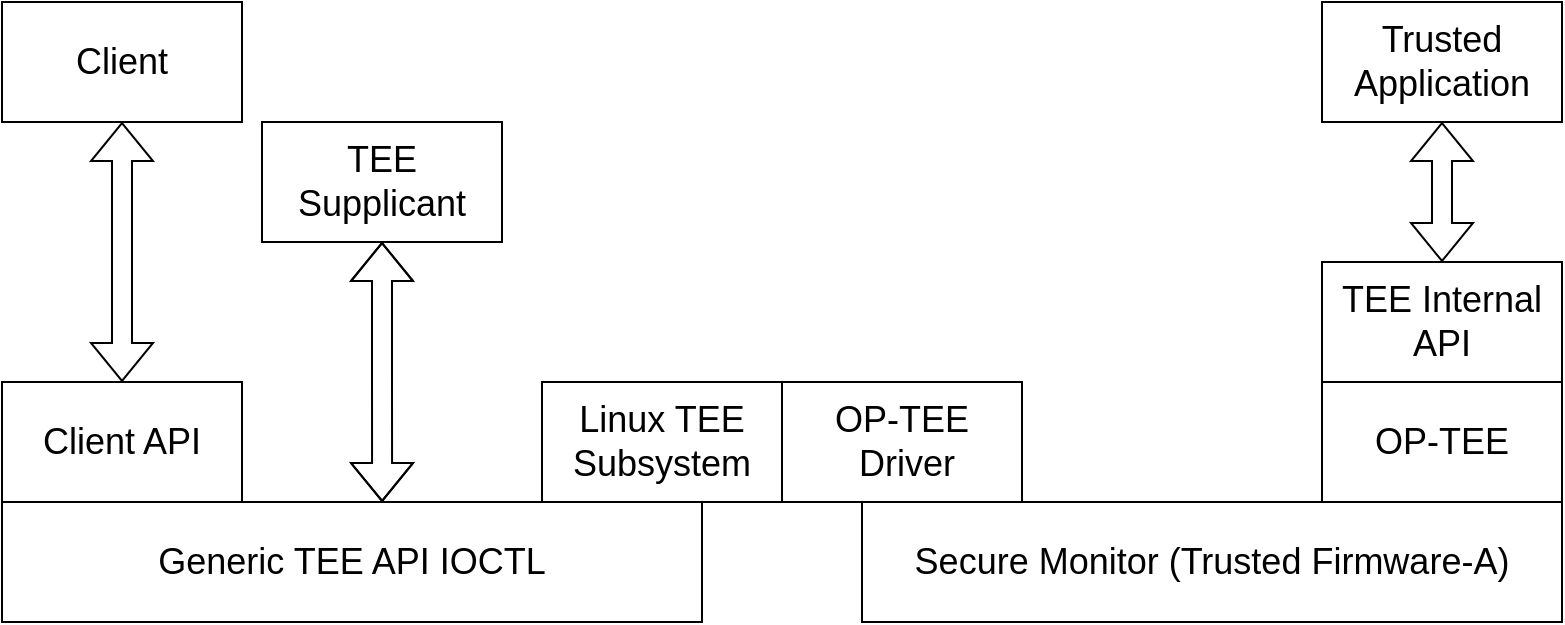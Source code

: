 <mxfile version="20.8.20" type="device"><diagram id="3WwZwUt0MVaxG7MEypiw" name="Page-1"><mxGraphModel dx="819" dy="410" grid="1" gridSize="10" guides="1" tooltips="1" connect="1" arrows="1" fold="1" page="1" pageScale="1" pageWidth="827" pageHeight="1169" math="0" shadow="0"><root><mxCell id="0"/><mxCell id="1" parent="0"/><mxCell id="GX1Kda1DWZrxQVQqD-hn-18" style="edgeStyle=orthogonalEdgeStyle;shape=flexArrow;rounded=0;orthogonalLoop=1;jettySize=auto;html=1;entryX=0.5;entryY=0;entryDx=0;entryDy=0;fontSize=18;endArrow=block;startArrow=block;" parent="1" source="GX1Kda1DWZrxQVQqD-hn-1" target="GX1Kda1DWZrxQVQqD-hn-3" edge="1"><mxGeometry relative="1" as="geometry"/></mxCell><mxCell id="GX1Kda1DWZrxQVQqD-hn-1" value="&lt;font style=&quot;font-size: 18px;&quot;&gt;Client&lt;/font&gt;" style="rounded=0;whiteSpace=wrap;html=1;strokeWidth=1;" parent="1" vertex="1"><mxGeometry x="10" y="40" width="120" height="60" as="geometry"/></mxCell><mxCell id="GX1Kda1DWZrxQVQqD-hn-19" style="edgeStyle=orthogonalEdgeStyle;shape=flexArrow;rounded=0;orthogonalLoop=1;jettySize=auto;html=1;entryX=0.543;entryY=0;entryDx=0;entryDy=0;entryPerimeter=0;fontSize=18;startArrow=block;endArrow=block;" parent="1" source="GX1Kda1DWZrxQVQqD-hn-2" target="GX1Kda1DWZrxQVQqD-hn-4" edge="1"><mxGeometry relative="1" as="geometry"/></mxCell><mxCell id="GX1Kda1DWZrxQVQqD-hn-2" value="&lt;font style=&quot;font-size: 18px;&quot;&gt;TEE Supplicant&lt;/font&gt;" style="rounded=0;whiteSpace=wrap;html=1;strokeWidth=1;" parent="1" vertex="1"><mxGeometry x="140" y="100" width="120" height="60" as="geometry"/></mxCell><mxCell id="GX1Kda1DWZrxQVQqD-hn-3" value="&lt;font style=&quot;font-size: 18px;&quot;&gt;Client API&lt;/font&gt;" style="rounded=0;whiteSpace=wrap;html=1;strokeWidth=1;" parent="1" vertex="1"><mxGeometry x="10" y="230" width="120" height="60" as="geometry"/></mxCell><mxCell id="GX1Kda1DWZrxQVQqD-hn-4" value="&lt;font style=&quot;font-size: 18px;&quot;&gt;Generic TEE API IOCTL&lt;/font&gt;" style="rounded=0;whiteSpace=wrap;html=1;strokeWidth=1;" parent="1" vertex="1"><mxGeometry x="10" y="290" width="350" height="60" as="geometry"/></mxCell><mxCell id="GX1Kda1DWZrxQVQqD-hn-5" value="&lt;font style=&quot;font-size: 18px;&quot;&gt;Linux TEE Subsystem&lt;/font&gt;" style="rounded=0;whiteSpace=wrap;html=1;strokeWidth=1;" parent="1" vertex="1"><mxGeometry x="280" y="230" width="120" height="60" as="geometry"/></mxCell><mxCell id="GX1Kda1DWZrxQVQqD-hn-6" value="&lt;div&gt;&lt;font style=&quot;font-size: 18px;&quot;&gt;OP-TEE&lt;/font&gt;&lt;/div&gt;&lt;div&gt;&lt;font style=&quot;font-size: 18px;&quot;&gt;&amp;nbsp;Driver&lt;/font&gt;&lt;/div&gt;" style="rounded=0;whiteSpace=wrap;html=1;strokeWidth=1;" parent="1" vertex="1"><mxGeometry x="400" y="230" width="120" height="60" as="geometry"/></mxCell><mxCell id="GX1Kda1DWZrxQVQqD-hn-7" value="&lt;font style=&quot;font-size: 18px;&quot;&gt;Secure Monitor (Trusted Firmware-A)&lt;/font&gt;" style="rounded=0;whiteSpace=wrap;html=1;strokeWidth=1;" parent="1" vertex="1"><mxGeometry x="440" y="290" width="350" height="60" as="geometry"/></mxCell><mxCell id="GX1Kda1DWZrxQVQqD-hn-8" value="&lt;font style=&quot;font-size: 18px;&quot;&gt;OP-TEE&lt;/font&gt;" style="rounded=0;whiteSpace=wrap;html=1;strokeWidth=1;" parent="1" vertex="1"><mxGeometry x="670" y="230" width="120" height="60" as="geometry"/></mxCell><mxCell id="GX1Kda1DWZrxQVQqD-hn-10" value="&lt;font style=&quot;font-size: 18px;&quot;&gt;TEE Internal API&lt;/font&gt;" style="rounded=0;whiteSpace=wrap;html=1;strokeWidth=1;" parent="1" vertex="1"><mxGeometry x="670" y="170" width="120" height="60" as="geometry"/></mxCell><mxCell id="GX1Kda1DWZrxQVQqD-hn-20" style="edgeStyle=orthogonalEdgeStyle;shape=flexArrow;rounded=0;orthogonalLoop=1;jettySize=auto;html=1;entryX=0.5;entryY=0;entryDx=0;entryDy=0;fontSize=18;startArrow=block;endArrow=block;" parent="1" source="GX1Kda1DWZrxQVQqD-hn-11" target="GX1Kda1DWZrxQVQqD-hn-10" edge="1"><mxGeometry relative="1" as="geometry"/></mxCell><mxCell id="GX1Kda1DWZrxQVQqD-hn-11" value="&lt;font style=&quot;font-size: 18px;&quot;&gt;Trusted Application&lt;/font&gt;" style="rounded=0;whiteSpace=wrap;html=1;strokeWidth=1;" parent="1" vertex="1"><mxGeometry x="670" y="40" width="120" height="60" as="geometry"/></mxCell></root></mxGraphModel></diagram></mxfile>